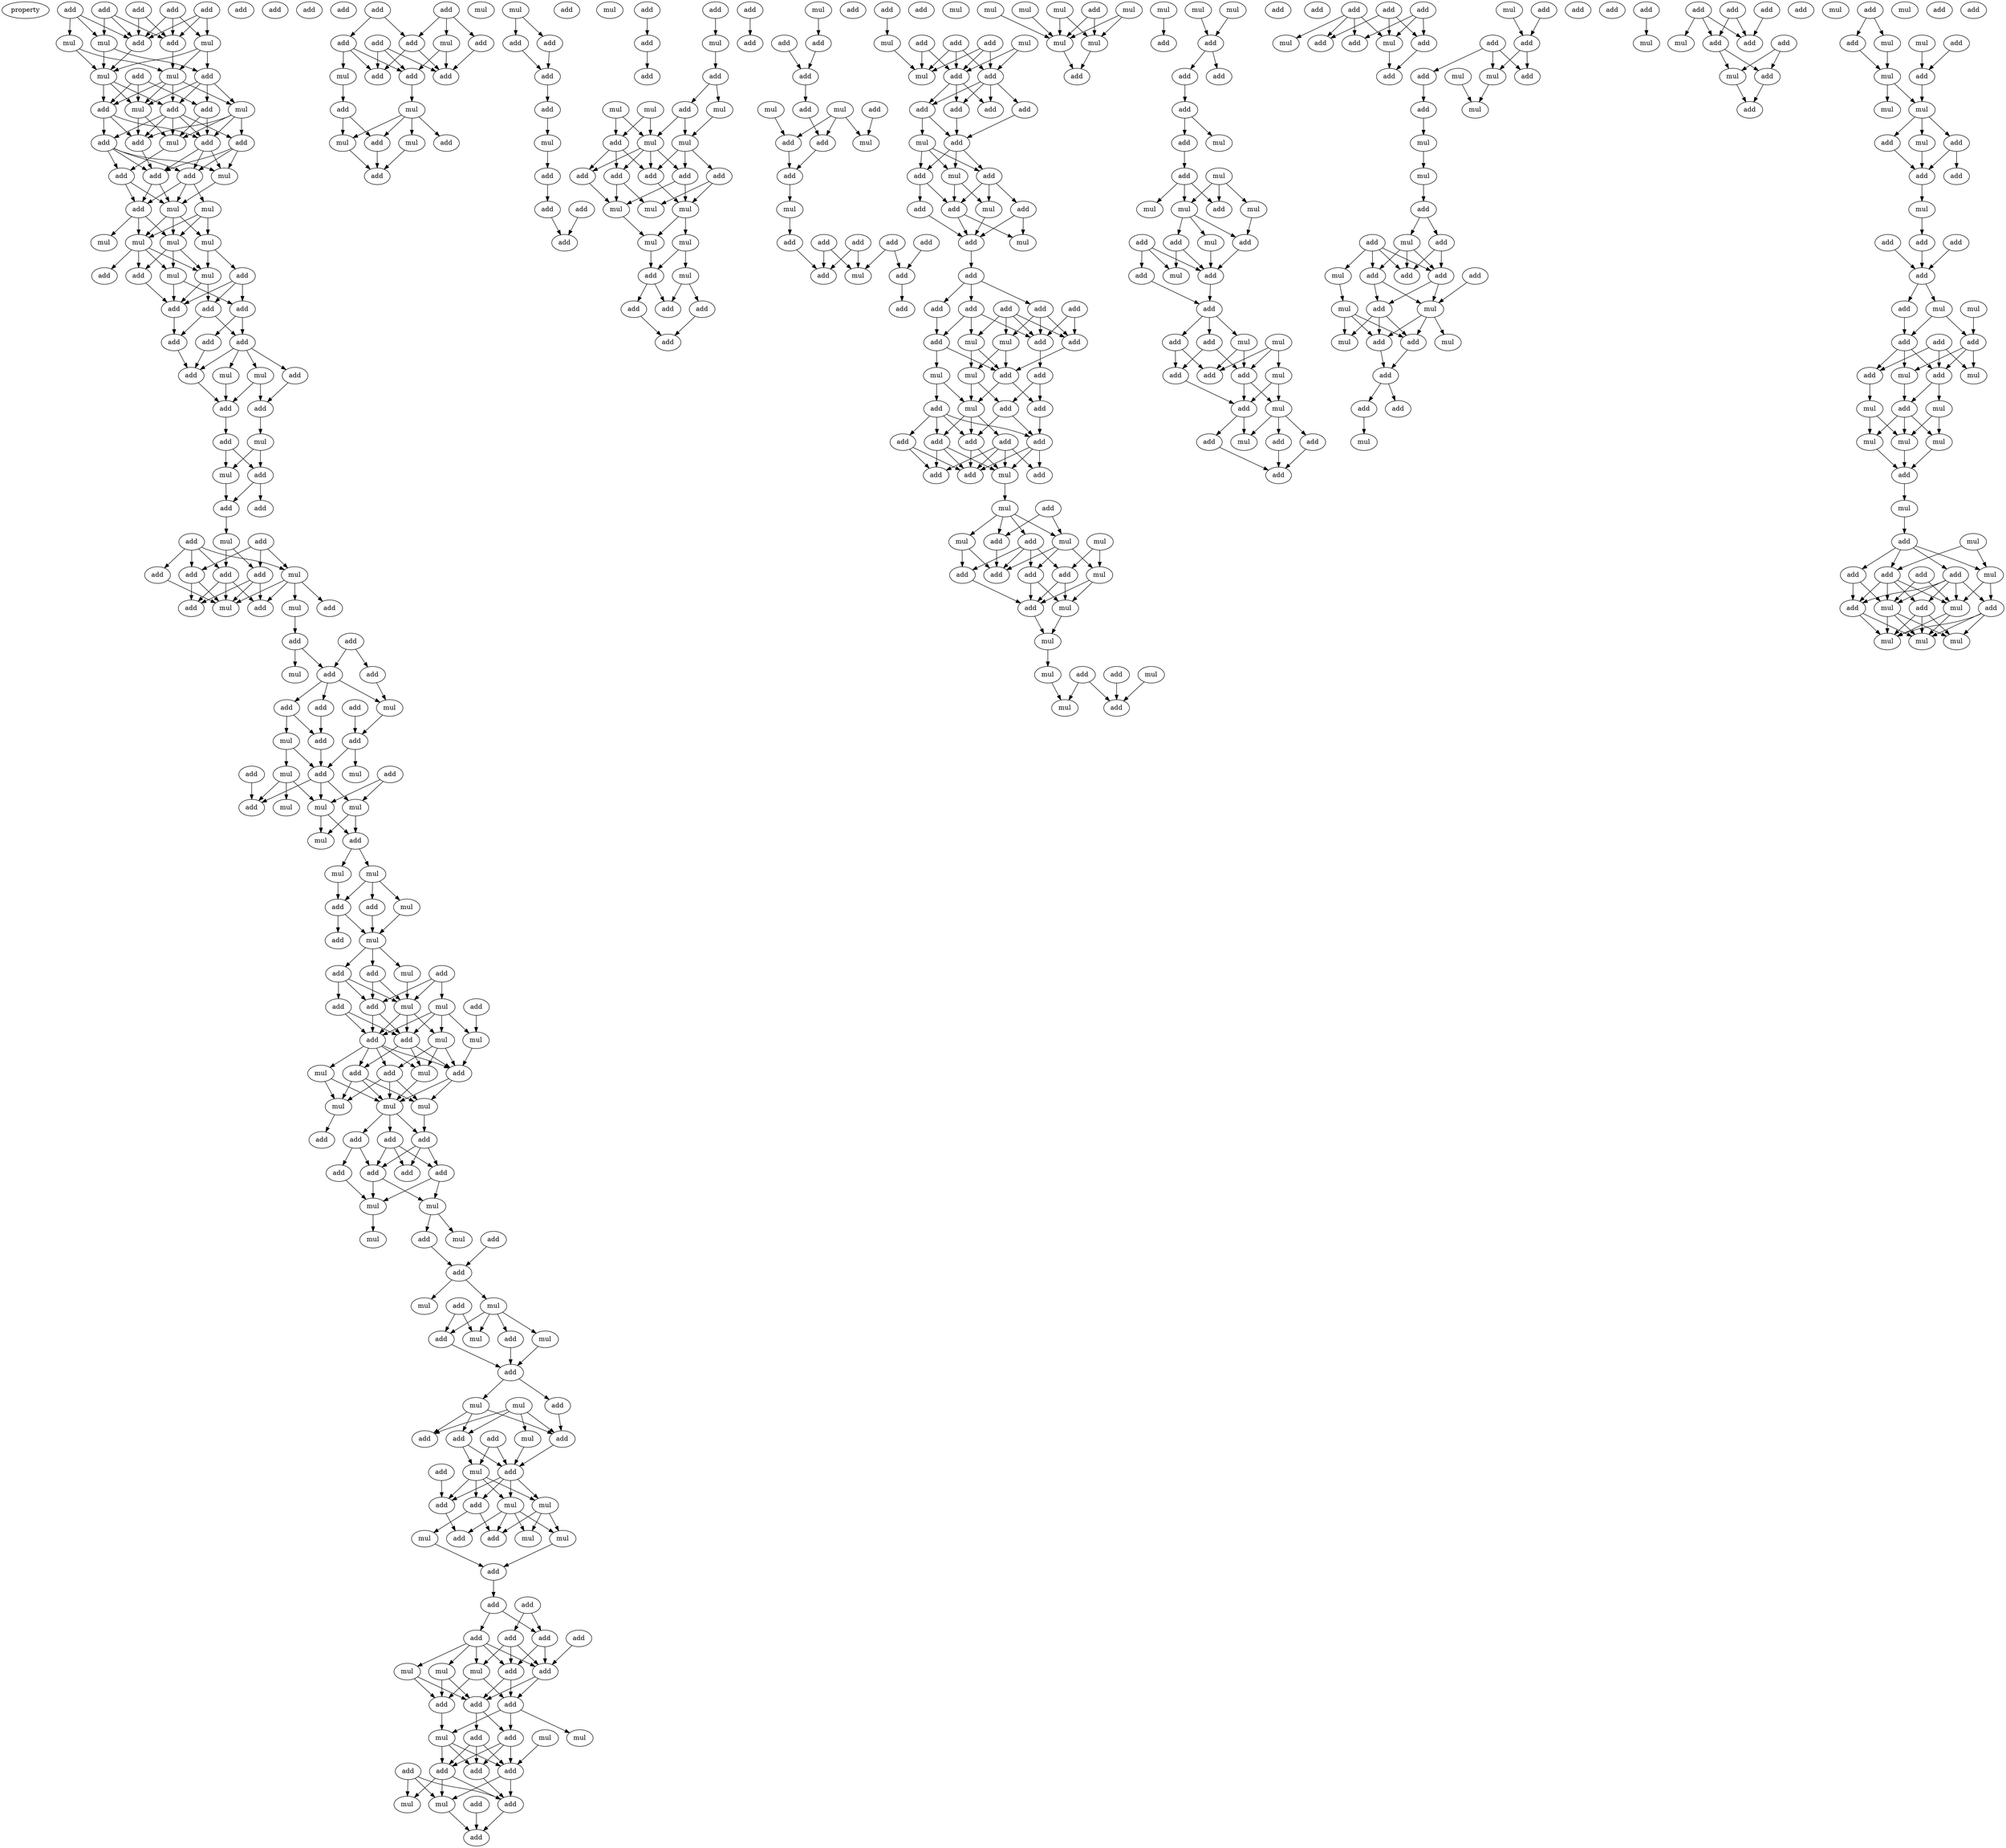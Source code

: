digraph {
    node [fontcolor=black]
    property [mul=2,lf=1.4]
    0 [ label = add ];
    1 [ label = add ];
    2 [ label = add ];
    3 [ label = add ];
    4 [ label = add ];
    5 [ label = mul ];
    6 [ label = add ];
    7 [ label = mul ];
    8 [ label = mul ];
    9 [ label = add ];
    10 [ label = add ];
    11 [ label = mul ];
    12 [ label = mul ];
    13 [ label = add ];
    14 [ label = mul ];
    15 [ label = add ];
    16 [ label = add ];
    17 [ label = mul ];
    18 [ label = add ];
    19 [ label = mul ];
    20 [ label = add ];
    21 [ label = add ];
    22 [ label = add ];
    23 [ label = add ];
    24 [ label = mul ];
    25 [ label = add ];
    26 [ label = add ];
    27 [ label = add ];
    28 [ label = add ];
    29 [ label = mul ];
    30 [ label = mul ];
    31 [ label = mul ];
    32 [ label = mul ];
    33 [ label = mul ];
    34 [ label = mul ];
    35 [ label = add ];
    36 [ label = mul ];
    37 [ label = add ];
    38 [ label = mul ];
    39 [ label = add ];
    40 [ label = add ];
    41 [ label = add ];
    42 [ label = add ];
    43 [ label = add ];
    44 [ label = add ];
    45 [ label = add ];
    46 [ label = add ];
    47 [ label = mul ];
    48 [ label = mul ];
    49 [ label = add ];
    50 [ label = add ];
    51 [ label = add ];
    52 [ label = mul ];
    53 [ label = add ];
    54 [ label = mul ];
    55 [ label = add ];
    56 [ label = add ];
    57 [ label = add ];
    58 [ label = mul ];
    59 [ label = add ];
    60 [ label = add ];
    61 [ label = add ];
    62 [ label = add ];
    63 [ label = mul ];
    64 [ label = add ];
    65 [ label = add ];
    66 [ label = add ];
    67 [ label = add ];
    68 [ label = mul ];
    69 [ label = mul ];
    70 [ label = add ];
    71 [ label = add ];
    72 [ label = add ];
    73 [ label = add ];
    74 [ label = add ];
    75 [ label = mul ];
    76 [ label = add ];
    77 [ label = add ];
    78 [ label = add ];
    79 [ label = mul ];
    80 [ label = add ];
    81 [ label = mul ];
    82 [ label = add ];
    83 [ label = add ];
    84 [ label = mul ];
    85 [ label = add ];
    86 [ label = mul ];
    87 [ label = add ];
    88 [ label = mul ];
    89 [ label = add ];
    90 [ label = mul ];
    91 [ label = mul ];
    92 [ label = mul ];
    93 [ label = add ];
    94 [ label = mul ];
    95 [ label = mul ];
    96 [ label = add ];
    97 [ label = add ];
    98 [ label = add ];
    99 [ label = mul ];
    100 [ label = add ];
    101 [ label = mul ];
    102 [ label = mul ];
    103 [ label = add ];
    104 [ label = add ];
    105 [ label = add ];
    106 [ label = add ];
    107 [ label = mul ];
    108 [ label = add ];
    109 [ label = add ];
    110 [ label = mul ];
    111 [ label = add ];
    112 [ label = mul ];
    113 [ label = mul ];
    114 [ label = add ];
    115 [ label = add ];
    116 [ label = add ];
    117 [ label = mul ];
    118 [ label = add ];
    119 [ label = mul ];
    120 [ label = add ];
    121 [ label = mul ];
    122 [ label = mul ];
    123 [ label = mul ];
    124 [ label = add ];
    125 [ label = add ];
    126 [ label = add ];
    127 [ label = add ];
    128 [ label = add ];
    129 [ label = add ];
    130 [ label = add ];
    131 [ label = add ];
    132 [ label = mul ];
    133 [ label = mul ];
    134 [ label = mul ];
    135 [ label = add ];
    136 [ label = mul ];
    137 [ label = add ];
    138 [ label = add ];
    139 [ label = add ];
    140 [ label = mul ];
    141 [ label = add ];
    142 [ label = mul ];
    143 [ label = mul ];
    144 [ label = add ];
    145 [ label = mul ];
    146 [ label = add ];
    147 [ label = add ];
    148 [ label = mul ];
    149 [ label = add ];
    150 [ label = mul ];
    151 [ label = add ];
    152 [ label = mul ];
    153 [ label = add ];
    154 [ label = add ];
    155 [ label = add ];
    156 [ label = add ];
    157 [ label = add ];
    158 [ label = mul ];
    159 [ label = add ];
    160 [ label = mul ];
    161 [ label = mul ];
    162 [ label = add ];
    163 [ label = mul ];
    164 [ label = add ];
    165 [ label = mul ];
    166 [ label = add ];
    167 [ label = mul ];
    168 [ label = add ];
    169 [ label = add ];
    170 [ label = add ];
    171 [ label = add ];
    172 [ label = add ];
    173 [ label = add ];
    174 [ label = add ];
    175 [ label = mul ];
    176 [ label = mul ];
    177 [ label = add ];
    178 [ label = add ];
    179 [ label = mul ];
    180 [ label = add ];
    181 [ label = add ];
    182 [ label = add ];
    183 [ label = mul ];
    184 [ label = mul ];
    185 [ label = add ];
    186 [ label = add ];
    187 [ label = mul ];
    188 [ label = add ];
    189 [ label = add ];
    190 [ label = add ];
    191 [ label = add ];
    192 [ label = add ];
    193 [ label = mul ];
    194 [ label = add ];
    195 [ label = add ];
    196 [ label = mul ];
    197 [ label = add ];
    198 [ label = add ];
    199 [ label = add ];
    200 [ label = add ];
    201 [ label = add ];
    202 [ label = add ];
    203 [ label = add ];
    204 [ label = mul ];
    205 [ label = mul ];
    206 [ label = add ];
    207 [ label = add ];
    208 [ label = add ];
    209 [ label = add ];
    210 [ label = mul ];
    211 [ label = add ];
    212 [ label = mul ];
    213 [ label = mul ];
    214 [ label = add ];
    215 [ label = mul ];
    216 [ label = add ];
    217 [ label = mul ];
    218 [ label = add ];
    219 [ label = add ];
    220 [ label = add ];
    221 [ label = add ];
    222 [ label = add ];
    223 [ label = mul ];
    224 [ label = add ];
    225 [ label = add ];
    226 [ label = add ];
    227 [ label = add ];
    228 [ label = mul ];
    229 [ label = add ];
    230 [ label = add ];
    231 [ label = mul ];
    232 [ label = add ];
    233 [ label = add ];
    234 [ label = add ];
    235 [ label = mul ];
    236 [ label = mul ];
    237 [ label = add ];
    238 [ label = mul ];
    239 [ label = add ];
    240 [ label = mul ];
    241 [ label = mul ];
    242 [ label = add ];
    243 [ label = add ];
    244 [ label = add ];
    245 [ label = add ];
    246 [ label = add ];
    247 [ label = mul ];
    248 [ label = mul ];
    249 [ label = mul ];
    250 [ label = mul ];
    251 [ label = mul ];
    252 [ label = add ];
    253 [ label = mul ];
    254 [ label = add ];
    255 [ label = add ];
    256 [ label = add ];
    257 [ label = add ];
    258 [ label = add ];
    259 [ label = add ];
    260 [ label = mul ];
    261 [ label = add ];
    262 [ label = add ];
    263 [ label = add ];
    264 [ label = add ];
    265 [ label = mul ];
    266 [ label = mul ];
    267 [ label = add ];
    268 [ label = add ];
    269 [ label = mul ];
    270 [ label = add ];
    271 [ label = add ];
    272 [ label = add ];
    273 [ label = mul ];
    274 [ label = add ];
    275 [ label = add ];
    276 [ label = add ];
    277 [ label = add ];
    278 [ label = add ];
    279 [ label = add ];
    280 [ label = add ];
    281 [ label = mul ];
    282 [ label = add ];
    283 [ label = add ];
    284 [ label = mul ];
    285 [ label = add ];
    286 [ label = add ];
    287 [ label = mul ];
    288 [ label = add ];
    289 [ label = add ];
    290 [ label = add ];
    291 [ label = mul ];
    292 [ label = add ];
    293 [ label = add ];
    294 [ label = add ];
    295 [ label = add ];
    296 [ label = mul ];
    297 [ label = add ];
    298 [ label = add ];
    299 [ label = add ];
    300 [ label = mul ];
    301 [ label = add ];
    302 [ label = add ];
    303 [ label = add ];
    304 [ label = mul ];
    305 [ label = add ];
    306 [ label = mul ];
    307 [ label = add ];
    308 [ label = add ];
    309 [ label = add ];
    310 [ label = add ];
    311 [ label = add ];
    312 [ label = add ];
    313 [ label = add ];
    314 [ label = mul ];
    315 [ label = mul ];
    316 [ label = add ];
    317 [ label = add ];
    318 [ label = add ];
    319 [ label = mul ];
    320 [ label = mul ];
    321 [ label = add ];
    322 [ label = add ];
    323 [ label = add ];
    324 [ label = mul ];
    325 [ label = add ];
    326 [ label = add ];
    327 [ label = add ];
    328 [ label = add ];
    329 [ label = add ];
    330 [ label = add ];
    331 [ label = add ];
    332 [ label = add ];
    333 [ label = add ];
    334 [ label = mul ];
    335 [ label = mul ];
    336 [ label = add ];
    337 [ label = mul ];
    338 [ label = mul ];
    339 [ label = add ];
    340 [ label = mul ];
    341 [ label = add ];
    342 [ label = mul ];
    343 [ label = add ];
    344 [ label = add ];
    345 [ label = add ];
    346 [ label = add ];
    347 [ label = mul ];
    348 [ label = add ];
    349 [ label = mul ];
    350 [ label = add ];
    351 [ label = add ];
    352 [ label = add ];
    353 [ label = mul ];
    354 [ label = mul ];
    355 [ label = add ];
    356 [ label = mul ];
    357 [ label = mul ];
    358 [ label = mul ];
    359 [ label = mul ];
    360 [ label = mul ];
    361 [ label = add ];
    362 [ label = mul ];
    363 [ label = mul ];
    364 [ label = mul ];
    365 [ label = mul ];
    366 [ label = add ];
    367 [ label = add ];
    368 [ label = mul ];
    369 [ label = mul ];
    370 [ label = add ];
    371 [ label = add ];
    372 [ label = add ];
    373 [ label = add ];
    374 [ label = add ];
    375 [ label = add ];
    376 [ label = add ];
    377 [ label = mul ];
    378 [ label = add ];
    379 [ label = mul ];
    380 [ label = mul ];
    381 [ label = mul ];
    382 [ label = mul ];
    383 [ label = add ];
    384 [ label = add ];
    385 [ label = add ];
    386 [ label = mul ];
    387 [ label = add ];
    388 [ label = add ];
    389 [ label = mul ];
    390 [ label = add ];
    391 [ label = add ];
    392 [ label = mul ];
    393 [ label = add ];
    394 [ label = add ];
    395 [ label = mul ];
    396 [ label = mul ];
    397 [ label = add ];
    398 [ label = add ];
    399 [ label = add ];
    400 [ label = mul ];
    401 [ label = add ];
    402 [ label = add ];
    403 [ label = add ];
    404 [ label = add ];
    405 [ label = mul ];
    406 [ label = add ];
    407 [ label = add ];
    408 [ label = add ];
    409 [ label = add ];
    410 [ label = mul ];
    411 [ label = add ];
    412 [ label = add ];
    413 [ label = add ];
    414 [ label = mul ];
    415 [ label = add ];
    416 [ label = mul ];
    417 [ label = add ];
    418 [ label = add ];
    419 [ label = add ];
    420 [ label = add ];
    421 [ label = mul ];
    422 [ label = add ];
    423 [ label = mul ];
    424 [ label = mul ];
    425 [ label = add ];
    426 [ label = add ];
    427 [ label = mul ];
    428 [ label = mul ];
    429 [ label = add ];
    430 [ label = add ];
    431 [ label = add ];
    432 [ label = mul ];
    433 [ label = add ];
    434 [ label = add ];
    435 [ label = add ];
    436 [ label = mul ];
    437 [ label = add ];
    438 [ label = add ];
    439 [ label = mul ];
    440 [ label = mul ];
    441 [ label = mul ];
    442 [ label = add ];
    443 [ label = add ];
    444 [ label = mul ];
    445 [ label = add ];
    446 [ label = add ];
    447 [ label = add ];
    448 [ label = add ];
    449 [ label = mul ];
    450 [ label = add ];
    451 [ label = mul ];
    452 [ label = add ];
    453 [ label = add ];
    454 [ label = add ];
    455 [ label = mul ];
    456 [ label = add ];
    457 [ label = add ];
    458 [ label = add ];
    459 [ label = add ];
    460 [ label = mul ];
    461 [ label = add ];
    462 [ label = mul ];
    463 [ label = add ];
    464 [ label = add ];
    465 [ label = mul ];
    466 [ label = add ];
    467 [ label = add ];
    468 [ label = mul ];
    469 [ label = mul ];
    470 [ label = add ];
    471 [ label = mul ];
    472 [ label = mul ];
    473 [ label = mul ];
    474 [ label = add ];
    475 [ label = add ];
    476 [ label = add ];
    477 [ label = mul ];
    478 [ label = add ];
    479 [ label = add ];
    480 [ label = mul ];
    481 [ label = add ];
    482 [ label = add ];
    483 [ label = add ];
    484 [ label = add ];
    485 [ label = mul ];
    486 [ label = add ];
    487 [ label = mul ];
    488 [ label = add ];
    489 [ label = add ];
    490 [ label = add ];
    491 [ label = mul ];
    492 [ label = add ];
    493 [ label = add ];
    494 [ label = mul ];
    495 [ label = mul ];
    496 [ label = add ];
    497 [ label = mul ];
    498 [ label = mul ];
    499 [ label = mul ];
    500 [ label = mul ];
    501 [ label = add ];
    502 [ label = add ];
    503 [ label = mul ];
    504 [ label = add ];
    505 [ label = mul ];
    506 [ label = add ];
    507 [ label = add ];
    508 [ label = mul ];
    509 [ label = add ];
    510 [ label = add ];
    511 [ label = mul ];
    512 [ label = add ];
    513 [ label = add ];
    514 [ label = mul ];
    515 [ label = add ];
    516 [ label = mul ];
    517 [ label = mul ];
    518 [ label = mul ];
    0 -> 5 [ name = 0 ];
    0 -> 8 [ name = 1 ];
    0 -> 9 [ name = 2 ];
    1 -> 6 [ name = 3 ];
    1 -> 9 [ name = 4 ];
    2 -> 6 [ name = 5 ];
    2 -> 7 [ name = 6 ];
    2 -> 9 [ name = 7 ];
    3 -> 6 [ name = 8 ];
    3 -> 7 [ name = 9 ];
    3 -> 9 [ name = 10 ];
    4 -> 6 [ name = 11 ];
    4 -> 8 [ name = 12 ];
    4 -> 9 [ name = 13 ];
    5 -> 11 [ name = 14 ];
    5 -> 12 [ name = 15 ];
    6 -> 12 [ name = 16 ];
    7 -> 11 [ name = 17 ];
    7 -> 12 [ name = 18 ];
    7 -> 13 [ name = 19 ];
    8 -> 11 [ name = 20 ];
    8 -> 13 [ name = 21 ];
    9 -> 11 [ name = 22 ];
    10 -> 14 [ name = 23 ];
    10 -> 15 [ name = 24 ];
    10 -> 16 [ name = 25 ];
    11 -> 14 [ name = 26 ];
    11 -> 15 [ name = 27 ];
    11 -> 18 [ name = 28 ];
    12 -> 14 [ name = 29 ];
    12 -> 15 [ name = 30 ];
    12 -> 17 [ name = 31 ];
    12 -> 18 [ name = 32 ];
    13 -> 14 [ name = 33 ];
    13 -> 16 [ name = 34 ];
    13 -> 17 [ name = 35 ];
    13 -> 18 [ name = 36 ];
    14 -> 19 [ name = 37 ];
    14 -> 21 [ name = 38 ];
    15 -> 21 [ name = 39 ];
    15 -> 22 [ name = 40 ];
    15 -> 23 [ name = 41 ];
    16 -> 19 [ name = 42 ];
    16 -> 22 [ name = 43 ];
    17 -> 19 [ name = 44 ];
    17 -> 20 [ name = 45 ];
    17 -> 21 [ name = 46 ];
    17 -> 22 [ name = 47 ];
    18 -> 19 [ name = 48 ];
    18 -> 20 [ name = 49 ];
    18 -> 21 [ name = 50 ];
    18 -> 22 [ name = 51 ];
    18 -> 23 [ name = 52 ];
    19 -> 26 [ name = 53 ];
    20 -> 24 [ name = 54 ];
    20 -> 25 [ name = 55 ];
    20 -> 27 [ name = 56 ];
    21 -> 27 [ name = 57 ];
    22 -> 24 [ name = 58 ];
    22 -> 25 [ name = 59 ];
    22 -> 27 [ name = 60 ];
    23 -> 24 [ name = 61 ];
    23 -> 25 [ name = 62 ];
    23 -> 26 [ name = 63 ];
    23 -> 27 [ name = 64 ];
    24 -> 29 [ name = 65 ];
    25 -> 28 [ name = 66 ];
    25 -> 29 [ name = 67 ];
    25 -> 30 [ name = 68 ];
    26 -> 28 [ name = 69 ];
    26 -> 29 [ name = 70 ];
    27 -> 28 [ name = 71 ];
    27 -> 29 [ name = 72 ];
    28 -> 32 [ name = 73 ];
    28 -> 33 [ name = 74 ];
    28 -> 34 [ name = 75 ];
    29 -> 31 [ name = 76 ];
    29 -> 33 [ name = 77 ];
    29 -> 34 [ name = 78 ];
    30 -> 31 [ name = 79 ];
    30 -> 33 [ name = 80 ];
    30 -> 34 [ name = 81 ];
    31 -> 36 [ name = 82 ];
    31 -> 39 [ name = 83 ];
    33 -> 35 [ name = 84 ];
    33 -> 36 [ name = 85 ];
    33 -> 37 [ name = 86 ];
    33 -> 38 [ name = 87 ];
    34 -> 36 [ name = 88 ];
    34 -> 37 [ name = 89 ];
    34 -> 38 [ name = 90 ];
    36 -> 40 [ name = 91 ];
    36 -> 41 [ name = 92 ];
    37 -> 41 [ name = 93 ];
    38 -> 41 [ name = 94 ];
    38 -> 42 [ name = 95 ];
    39 -> 40 [ name = 96 ];
    39 -> 41 [ name = 97 ];
    39 -> 42 [ name = 98 ];
    40 -> 43 [ name = 99 ];
    40 -> 44 [ name = 100 ];
    41 -> 44 [ name = 101 ];
    42 -> 43 [ name = 102 ];
    42 -> 45 [ name = 103 ];
    43 -> 46 [ name = 104 ];
    43 -> 47 [ name = 105 ];
    43 -> 48 [ name = 106 ];
    43 -> 49 [ name = 107 ];
    44 -> 46 [ name = 108 ];
    45 -> 46 [ name = 109 ];
    46 -> 51 [ name = 110 ];
    47 -> 51 [ name = 111 ];
    48 -> 50 [ name = 112 ];
    48 -> 51 [ name = 113 ];
    49 -> 50 [ name = 114 ];
    50 -> 52 [ name = 115 ];
    51 -> 53 [ name = 116 ];
    52 -> 54 [ name = 117 ];
    52 -> 55 [ name = 118 ];
    53 -> 54 [ name = 119 ];
    53 -> 55 [ name = 120 ];
    54 -> 57 [ name = 121 ];
    55 -> 56 [ name = 122 ];
    55 -> 57 [ name = 123 ];
    57 -> 58 [ name = 124 ];
    58 -> 64 [ name = 125 ];
    58 -> 65 [ name = 126 ];
    59 -> 61 [ name = 127 ];
    59 -> 62 [ name = 128 ];
    59 -> 63 [ name = 129 ];
    59 -> 64 [ name = 130 ];
    60 -> 62 [ name = 131 ];
    60 -> 63 [ name = 132 ];
    60 -> 65 [ name = 133 ];
    61 -> 68 [ name = 134 ];
    62 -> 66 [ name = 135 ];
    62 -> 68 [ name = 136 ];
    63 -> 67 [ name = 137 ];
    63 -> 68 [ name = 138 ];
    63 -> 69 [ name = 139 ];
    63 -> 70 [ name = 140 ];
    64 -> 66 [ name = 141 ];
    64 -> 68 [ name = 142 ];
    64 -> 70 [ name = 143 ];
    65 -> 66 [ name = 144 ];
    65 -> 68 [ name = 145 ];
    65 -> 70 [ name = 146 ];
    69 -> 71 [ name = 147 ];
    71 -> 74 [ name = 148 ];
    71 -> 75 [ name = 149 ];
    72 -> 73 [ name = 150 ];
    72 -> 74 [ name = 151 ];
    73 -> 79 [ name = 152 ];
    74 -> 76 [ name = 153 ];
    74 -> 78 [ name = 154 ];
    74 -> 79 [ name = 155 ];
    76 -> 81 [ name = 156 ];
    76 -> 82 [ name = 157 ];
    77 -> 80 [ name = 158 ];
    78 -> 82 [ name = 159 ];
    79 -> 80 [ name = 160 ];
    80 -> 85 [ name = 161 ];
    80 -> 86 [ name = 162 ];
    81 -> 84 [ name = 163 ];
    81 -> 85 [ name = 164 ];
    82 -> 85 [ name = 165 ];
    83 -> 88 [ name = 166 ];
    83 -> 91 [ name = 167 ];
    84 -> 88 [ name = 168 ];
    84 -> 89 [ name = 169 ];
    84 -> 90 [ name = 170 ];
    85 -> 88 [ name = 171 ];
    85 -> 89 [ name = 172 ];
    85 -> 91 [ name = 173 ];
    87 -> 89 [ name = 174 ];
    88 -> 92 [ name = 175 ];
    88 -> 93 [ name = 176 ];
    91 -> 92 [ name = 177 ];
    91 -> 93 [ name = 178 ];
    93 -> 94 [ name = 179 ];
    93 -> 95 [ name = 180 ];
    94 -> 97 [ name = 181 ];
    94 -> 98 [ name = 182 ];
    94 -> 99 [ name = 183 ];
    95 -> 97 [ name = 184 ];
    97 -> 100 [ name = 185 ];
    97 -> 101 [ name = 186 ];
    98 -> 101 [ name = 187 ];
    99 -> 101 [ name = 188 ];
    101 -> 102 [ name = 189 ];
    101 -> 103 [ name = 190 ];
    101 -> 106 [ name = 191 ];
    102 -> 107 [ name = 192 ];
    103 -> 107 [ name = 193 ];
    103 -> 108 [ name = 194 ];
    103 -> 111 [ name = 195 ];
    105 -> 107 [ name = 196 ];
    105 -> 108 [ name = 197 ];
    105 -> 110 [ name = 198 ];
    106 -> 107 [ name = 199 ];
    106 -> 108 [ name = 200 ];
    107 -> 112 [ name = 201 ];
    107 -> 114 [ name = 202 ];
    107 -> 115 [ name = 203 ];
    108 -> 114 [ name = 204 ];
    108 -> 115 [ name = 205 ];
    109 -> 113 [ name = 206 ];
    110 -> 112 [ name = 207 ];
    110 -> 113 [ name = 208 ];
    110 -> 114 [ name = 209 ];
    110 -> 115 [ name = 210 ];
    111 -> 114 [ name = 211 ];
    111 -> 115 [ name = 212 ];
    112 -> 116 [ name = 213 ];
    112 -> 117 [ name = 214 ];
    112 -> 118 [ name = 215 ];
    113 -> 118 [ name = 216 ];
    114 -> 116 [ name = 217 ];
    114 -> 117 [ name = 218 ];
    114 -> 118 [ name = 219 ];
    114 -> 119 [ name = 220 ];
    114 -> 120 [ name = 221 ];
    115 -> 117 [ name = 222 ];
    115 -> 118 [ name = 223 ];
    115 -> 120 [ name = 224 ];
    116 -> 121 [ name = 225 ];
    116 -> 122 [ name = 226 ];
    116 -> 123 [ name = 227 ];
    117 -> 121 [ name = 228 ];
    118 -> 121 [ name = 229 ];
    118 -> 123 [ name = 230 ];
    119 -> 121 [ name = 231 ];
    119 -> 122 [ name = 232 ];
    120 -> 121 [ name = 233 ];
    120 -> 122 [ name = 234 ];
    120 -> 123 [ name = 235 ];
    121 -> 125 [ name = 236 ];
    121 -> 126 [ name = 237 ];
    121 -> 127 [ name = 238 ];
    122 -> 124 [ name = 239 ];
    123 -> 125 [ name = 240 ];
    125 -> 128 [ name = 241 ];
    125 -> 129 [ name = 242 ];
    125 -> 131 [ name = 243 ];
    126 -> 130 [ name = 244 ];
    126 -> 131 [ name = 245 ];
    127 -> 128 [ name = 246 ];
    127 -> 129 [ name = 247 ];
    127 -> 131 [ name = 248 ];
    129 -> 132 [ name = 249 ];
    129 -> 133 [ name = 250 ];
    130 -> 132 [ name = 251 ];
    131 -> 132 [ name = 252 ];
    131 -> 133 [ name = 253 ];
    132 -> 134 [ name = 254 ];
    133 -> 135 [ name = 255 ];
    133 -> 136 [ name = 256 ];
    135 -> 139 [ name = 257 ];
    137 -> 139 [ name = 258 ];
    139 -> 140 [ name = 259 ];
    139 -> 142 [ name = 260 ];
    140 -> 143 [ name = 261 ];
    140 -> 144 [ name = 262 ];
    140 -> 145 [ name = 263 ];
    140 -> 146 [ name = 264 ];
    141 -> 143 [ name = 265 ];
    141 -> 144 [ name = 266 ];
    144 -> 147 [ name = 267 ];
    145 -> 147 [ name = 268 ];
    146 -> 147 [ name = 269 ];
    147 -> 148 [ name = 270 ];
    147 -> 149 [ name = 271 ];
    148 -> 151 [ name = 272 ];
    148 -> 153 [ name = 273 ];
    148 -> 154 [ name = 274 ];
    149 -> 153 [ name = 275 ];
    150 -> 151 [ name = 276 ];
    150 -> 152 [ name = 277 ];
    150 -> 153 [ name = 278 ];
    150 -> 154 [ name = 279 ];
    151 -> 156 [ name = 280 ];
    151 -> 158 [ name = 281 ];
    152 -> 156 [ name = 282 ];
    153 -> 156 [ name = 283 ];
    155 -> 156 [ name = 284 ];
    155 -> 158 [ name = 285 ];
    156 -> 159 [ name = 286 ];
    156 -> 160 [ name = 287 ];
    156 -> 161 [ name = 288 ];
    156 -> 162 [ name = 289 ];
    157 -> 159 [ name = 290 ];
    158 -> 159 [ name = 291 ];
    158 -> 160 [ name = 292 ];
    158 -> 161 [ name = 293 ];
    158 -> 162 [ name = 294 ];
    159 -> 164 [ name = 295 ];
    160 -> 163 [ name = 296 ];
    160 -> 165 [ name = 297 ];
    160 -> 166 [ name = 298 ];
    161 -> 163 [ name = 299 ];
    161 -> 164 [ name = 300 ];
    161 -> 165 [ name = 301 ];
    161 -> 166 [ name = 302 ];
    162 -> 166 [ name = 303 ];
    162 -> 167 [ name = 304 ];
    163 -> 168 [ name = 305 ];
    167 -> 168 [ name = 306 ];
    168 -> 169 [ name = 307 ];
    169 -> 171 [ name = 308 ];
    169 -> 173 [ name = 309 ];
    170 -> 173 [ name = 310 ];
    170 -> 174 [ name = 311 ];
    171 -> 175 [ name = 312 ];
    171 -> 176 [ name = 313 ];
    171 -> 177 [ name = 314 ];
    171 -> 178 [ name = 315 ];
    171 -> 179 [ name = 316 ];
    172 -> 177 [ name = 317 ];
    173 -> 177 [ name = 318 ];
    173 -> 178 [ name = 319 ];
    174 -> 176 [ name = 320 ];
    174 -> 177 [ name = 321 ];
    174 -> 178 [ name = 322 ];
    175 -> 180 [ name = 323 ];
    175 -> 181 [ name = 324 ];
    176 -> 180 [ name = 325 ];
    176 -> 182 [ name = 326 ];
    177 -> 181 [ name = 327 ];
    177 -> 182 [ name = 328 ];
    178 -> 181 [ name = 329 ];
    178 -> 182 [ name = 330 ];
    179 -> 180 [ name = 331 ];
    179 -> 181 [ name = 332 ];
    180 -> 184 [ name = 333 ];
    181 -> 185 [ name = 334 ];
    181 -> 186 [ name = 335 ];
    182 -> 184 [ name = 336 ];
    182 -> 185 [ name = 337 ];
    182 -> 187 [ name = 338 ];
    183 -> 188 [ name = 339 ];
    184 -> 188 [ name = 340 ];
    184 -> 189 [ name = 341 ];
    184 -> 191 [ name = 342 ];
    185 -> 188 [ name = 343 ];
    185 -> 189 [ name = 344 ];
    185 -> 191 [ name = 345 ];
    186 -> 188 [ name = 346 ];
    186 -> 189 [ name = 347 ];
    186 -> 191 [ name = 348 ];
    188 -> 193 [ name = 349 ];
    188 -> 195 [ name = 350 ];
    189 -> 195 [ name = 351 ];
    190 -> 193 [ name = 352 ];
    190 -> 195 [ name = 353 ];
    190 -> 196 [ name = 354 ];
    191 -> 193 [ name = 355 ];
    191 -> 195 [ name = 356 ];
    191 -> 196 [ name = 357 ];
    193 -> 197 [ name = 358 ];
    194 -> 197 [ name = 359 ];
    195 -> 197 [ name = 360 ];
    198 -> 200 [ name = 361 ];
    198 -> 203 [ name = 362 ];
    199 -> 202 [ name = 363 ];
    199 -> 203 [ name = 364 ];
    199 -> 204 [ name = 365 ];
    200 -> 205 [ name = 366 ];
    200 -> 206 [ name = 367 ];
    200 -> 208 [ name = 368 ];
    201 -> 206 [ name = 369 ];
    201 -> 207 [ name = 370 ];
    201 -> 208 [ name = 371 ];
    202 -> 207 [ name = 372 ];
    203 -> 207 [ name = 373 ];
    203 -> 208 [ name = 374 ];
    204 -> 206 [ name = 375 ];
    204 -> 207 [ name = 376 ];
    205 -> 209 [ name = 377 ];
    206 -> 210 [ name = 378 ];
    209 -> 211 [ name = 379 ];
    209 -> 213 [ name = 380 ];
    210 -> 211 [ name = 381 ];
    210 -> 213 [ name = 382 ];
    210 -> 214 [ name = 383 ];
    210 -> 215 [ name = 384 ];
    211 -> 216 [ name = 385 ];
    213 -> 216 [ name = 386 ];
    215 -> 216 [ name = 387 ];
    217 -> 219 [ name = 388 ];
    217 -> 220 [ name = 389 ];
    219 -> 221 [ name = 390 ];
    220 -> 221 [ name = 391 ];
    221 -> 222 [ name = 392 ];
    222 -> 223 [ name = 393 ];
    223 -> 224 [ name = 394 ];
    224 -> 226 [ name = 395 ];
    225 -> 227 [ name = 396 ];
    226 -> 227 [ name = 397 ];
    229 -> 232 [ name = 398 ];
    230 -> 231 [ name = 399 ];
    231 -> 233 [ name = 400 ];
    232 -> 234 [ name = 401 ];
    233 -> 237 [ name = 402 ];
    233 -> 238 [ name = 403 ];
    235 -> 239 [ name = 404 ];
    235 -> 241 [ name = 405 ];
    236 -> 239 [ name = 406 ];
    236 -> 241 [ name = 407 ];
    237 -> 240 [ name = 408 ];
    237 -> 241 [ name = 409 ];
    238 -> 240 [ name = 410 ];
    239 -> 242 [ name = 411 ];
    239 -> 243 [ name = 412 ];
    239 -> 246 [ name = 413 ];
    240 -> 244 [ name = 414 ];
    240 -> 245 [ name = 415 ];
    240 -> 246 [ name = 416 ];
    241 -> 242 [ name = 417 ];
    241 -> 243 [ name = 418 ];
    241 -> 244 [ name = 419 ];
    241 -> 246 [ name = 420 ];
    242 -> 247 [ name = 421 ];
    242 -> 248 [ name = 422 ];
    243 -> 248 [ name = 423 ];
    244 -> 248 [ name = 424 ];
    244 -> 249 [ name = 425 ];
    245 -> 247 [ name = 426 ];
    245 -> 249 [ name = 427 ];
    246 -> 249 [ name = 428 ];
    248 -> 251 [ name = 429 ];
    249 -> 250 [ name = 430 ];
    249 -> 251 [ name = 431 ];
    250 -> 252 [ name = 432 ];
    250 -> 253 [ name = 433 ];
    251 -> 252 [ name = 434 ];
    252 -> 255 [ name = 435 ];
    252 -> 256 [ name = 436 ];
    253 -> 254 [ name = 437 ];
    253 -> 256 [ name = 438 ];
    254 -> 257 [ name = 439 ];
    255 -> 257 [ name = 440 ];
    258 -> 259 [ name = 441 ];
    260 -> 263 [ name = 442 ];
    262 -> 264 [ name = 443 ];
    263 -> 264 [ name = 444 ];
    264 -> 267 [ name = 445 ];
    265 -> 271 [ name = 446 ];
    266 -> 269 [ name = 447 ];
    266 -> 270 [ name = 448 ];
    266 -> 271 [ name = 449 ];
    267 -> 270 [ name = 450 ];
    268 -> 269 [ name = 451 ];
    270 -> 272 [ name = 452 ];
    271 -> 272 [ name = 453 ];
    272 -> 273 [ name = 454 ];
    273 -> 276 [ name = 455 ];
    274 -> 279 [ name = 456 ];
    274 -> 281 [ name = 457 ];
    275 -> 280 [ name = 458 ];
    275 -> 281 [ name = 459 ];
    276 -> 279 [ name = 460 ];
    277 -> 279 [ name = 461 ];
    277 -> 281 [ name = 462 ];
    278 -> 280 [ name = 463 ];
    280 -> 282 [ name = 464 ];
    283 -> 284 [ name = 465 ];
    284 -> 291 [ name = 466 ];
    285 -> 289 [ name = 467 ];
    285 -> 290 [ name = 468 ];
    285 -> 291 [ name = 469 ];
    286 -> 289 [ name = 470 ];
    286 -> 291 [ name = 471 ];
    287 -> 289 [ name = 472 ];
    287 -> 290 [ name = 473 ];
    288 -> 289 [ name = 474 ];
    288 -> 290 [ name = 475 ];
    288 -> 291 [ name = 476 ];
    289 -> 292 [ name = 477 ];
    289 -> 293 [ name = 478 ];
    289 -> 295 [ name = 479 ];
    290 -> 292 [ name = 480 ];
    290 -> 293 [ name = 481 ];
    290 -> 294 [ name = 482 ];
    290 -> 295 [ name = 483 ];
    293 -> 296 [ name = 484 ];
    293 -> 297 [ name = 485 ];
    294 -> 297 [ name = 486 ];
    295 -> 297 [ name = 487 ];
    296 -> 298 [ name = 488 ];
    296 -> 299 [ name = 489 ];
    296 -> 300 [ name = 490 ];
    297 -> 298 [ name = 491 ];
    297 -> 299 [ name = 492 ];
    297 -> 300 [ name = 493 ];
    298 -> 301 [ name = 494 ];
    298 -> 302 [ name = 495 ];
    299 -> 302 [ name = 496 ];
    299 -> 303 [ name = 497 ];
    299 -> 304 [ name = 498 ];
    300 -> 302 [ name = 499 ];
    300 -> 304 [ name = 500 ];
    301 -> 305 [ name = 501 ];
    302 -> 305 [ name = 502 ];
    302 -> 306 [ name = 503 ];
    303 -> 305 [ name = 504 ];
    303 -> 306 [ name = 505 ];
    304 -> 305 [ name = 506 ];
    305 -> 307 [ name = 507 ];
    307 -> 309 [ name = 508 ];
    307 -> 310 [ name = 509 ];
    307 -> 311 [ name = 510 ];
    308 -> 314 [ name = 511 ];
    308 -> 315 [ name = 512 ];
    308 -> 316 [ name = 513 ];
    308 -> 317 [ name = 514 ];
    309 -> 313 [ name = 515 ];
    309 -> 315 [ name = 516 ];
    309 -> 316 [ name = 517 ];
    310 -> 314 [ name = 518 ];
    310 -> 316 [ name = 519 ];
    310 -> 317 [ name = 520 ];
    311 -> 313 [ name = 521 ];
    312 -> 316 [ name = 522 ];
    312 -> 317 [ name = 523 ];
    313 -> 318 [ name = 524 ];
    313 -> 319 [ name = 525 ];
    314 -> 318 [ name = 526 ];
    314 -> 320 [ name = 527 ];
    315 -> 318 [ name = 528 ];
    315 -> 320 [ name = 529 ];
    316 -> 321 [ name = 530 ];
    317 -> 318 [ name = 531 ];
    318 -> 324 [ name = 532 ];
    318 -> 325 [ name = 533 ];
    319 -> 323 [ name = 534 ];
    319 -> 324 [ name = 535 ];
    320 -> 322 [ name = 536 ];
    320 -> 324 [ name = 537 ];
    321 -> 322 [ name = 538 ];
    321 -> 325 [ name = 539 ];
    322 -> 326 [ name = 540 ];
    322 -> 327 [ name = 541 ];
    323 -> 326 [ name = 542 ];
    323 -> 327 [ name = 543 ];
    323 -> 328 [ name = 544 ];
    323 -> 329 [ name = 545 ];
    324 -> 326 [ name = 546 ];
    324 -> 329 [ name = 547 ];
    324 -> 330 [ name = 548 ];
    325 -> 327 [ name = 549 ];
    326 -> 333 [ name = 550 ];
    326 -> 334 [ name = 551 ];
    327 -> 332 [ name = 552 ];
    327 -> 333 [ name = 553 ];
    327 -> 334 [ name = 554 ];
    328 -> 331 [ name = 555 ];
    328 -> 333 [ name = 556 ];
    329 -> 331 [ name = 557 ];
    329 -> 333 [ name = 558 ];
    329 -> 334 [ name = 559 ];
    330 -> 331 [ name = 560 ];
    330 -> 332 [ name = 561 ];
    330 -> 333 [ name = 562 ];
    330 -> 334 [ name = 563 ];
    334 -> 335 [ name = 564 ];
    335 -> 338 [ name = 565 ];
    335 -> 339 [ name = 566 ];
    335 -> 340 [ name = 567 ];
    335 -> 341 [ name = 568 ];
    336 -> 338 [ name = 569 ];
    336 -> 339 [ name = 570 ];
    337 -> 342 [ name = 571 ];
    337 -> 343 [ name = 572 ];
    338 -> 342 [ name = 573 ];
    338 -> 344 [ name = 574 ];
    338 -> 345 [ name = 575 ];
    339 -> 344 [ name = 576 ];
    340 -> 344 [ name = 577 ];
    340 -> 346 [ name = 578 ];
    341 -> 343 [ name = 579 ];
    341 -> 344 [ name = 580 ];
    341 -> 345 [ name = 581 ];
    341 -> 346 [ name = 582 ];
    342 -> 347 [ name = 583 ];
    342 -> 348 [ name = 584 ];
    343 -> 347 [ name = 585 ];
    343 -> 348 [ name = 586 ];
    345 -> 347 [ name = 587 ];
    345 -> 348 [ name = 588 ];
    346 -> 348 [ name = 589 ];
    347 -> 349 [ name = 590 ];
    348 -> 349 [ name = 591 ];
    349 -> 353 [ name = 592 ];
    351 -> 355 [ name = 593 ];
    351 -> 356 [ name = 594 ];
    352 -> 355 [ name = 595 ];
    353 -> 356 [ name = 596 ];
    354 -> 355 [ name = 597 ];
    358 -> 363 [ name = 598 ];
    358 -> 364 [ name = 599 ];
    359 -> 363 [ name = 600 ];
    360 -> 363 [ name = 601 ];
    361 -> 363 [ name = 602 ];
    361 -> 364 [ name = 603 ];
    362 -> 363 [ name = 604 ];
    362 -> 364 [ name = 605 ];
    363 -> 366 [ name = 606 ];
    364 -> 366 [ name = 607 ];
    365 -> 367 [ name = 608 ];
    368 -> 370 [ name = 609 ];
    369 -> 370 [ name = 610 ];
    370 -> 372 [ name = 611 ];
    370 -> 373 [ name = 612 ];
    372 -> 374 [ name = 613 ];
    374 -> 376 [ name = 614 ];
    374 -> 377 [ name = 615 ];
    376 -> 378 [ name = 616 ];
    378 -> 380 [ name = 617 ];
    378 -> 382 [ name = 618 ];
    378 -> 383 [ name = 619 ];
    379 -> 381 [ name = 620 ];
    379 -> 382 [ name = 621 ];
    379 -> 383 [ name = 622 ];
    381 -> 387 [ name = 623 ];
    382 -> 384 [ name = 624 ];
    382 -> 386 [ name = 625 ];
    382 -> 387 [ name = 626 ];
    384 -> 389 [ name = 627 ];
    384 -> 390 [ name = 628 ];
    385 -> 388 [ name = 629 ];
    385 -> 389 [ name = 630 ];
    385 -> 390 [ name = 631 ];
    386 -> 390 [ name = 632 ];
    387 -> 390 [ name = 633 ];
    388 -> 391 [ name = 634 ];
    390 -> 391 [ name = 635 ];
    391 -> 393 [ name = 636 ];
    391 -> 394 [ name = 637 ];
    391 -> 395 [ name = 638 ];
    392 -> 396 [ name = 639 ];
    392 -> 397 [ name = 640 ];
    392 -> 398 [ name = 641 ];
    393 -> 398 [ name = 642 ];
    393 -> 399 [ name = 643 ];
    394 -> 397 [ name = 644 ];
    394 -> 399 [ name = 645 ];
    395 -> 397 [ name = 646 ];
    395 -> 398 [ name = 647 ];
    396 -> 400 [ name = 648 ];
    396 -> 401 [ name = 649 ];
    398 -> 400 [ name = 650 ];
    398 -> 401 [ name = 651 ];
    399 -> 401 [ name = 652 ];
    400 -> 402 [ name = 653 ];
    400 -> 403 [ name = 654 ];
    400 -> 405 [ name = 655 ];
    401 -> 404 [ name = 656 ];
    401 -> 405 [ name = 657 ];
    402 -> 406 [ name = 658 ];
    403 -> 406 [ name = 659 ];
    404 -> 406 [ name = 660 ];
    407 -> 410 [ name = 661 ];
    407 -> 411 [ name = 662 ];
    407 -> 412 [ name = 663 ];
    407 -> 414 [ name = 664 ];
    408 -> 411 [ name = 665 ];
    408 -> 413 [ name = 666 ];
    408 -> 414 [ name = 667 ];
    409 -> 412 [ name = 668 ];
    409 -> 413 [ name = 669 ];
    409 -> 414 [ name = 670 ];
    413 -> 415 [ name = 671 ];
    414 -> 415 [ name = 672 ];
    416 -> 419 [ name = 673 ];
    417 -> 419 [ name = 674 ];
    418 -> 420 [ name = 675 ];
    418 -> 421 [ name = 676 ];
    418 -> 422 [ name = 677 ];
    419 -> 421 [ name = 678 ];
    419 -> 422 [ name = 679 ];
    420 -> 425 [ name = 680 ];
    421 -> 424 [ name = 681 ];
    423 -> 424 [ name = 682 ];
    425 -> 427 [ name = 683 ];
    427 -> 428 [ name = 684 ];
    428 -> 429 [ name = 685 ];
    429 -> 430 [ name = 686 ];
    429 -> 432 [ name = 687 ];
    430 -> 433 [ name = 688 ];
    430 -> 434 [ name = 689 ];
    431 -> 433 [ name = 690 ];
    431 -> 434 [ name = 691 ];
    431 -> 435 [ name = 692 ];
    431 -> 436 [ name = 693 ];
    432 -> 433 [ name = 694 ];
    432 -> 434 [ name = 695 ];
    432 -> 435 [ name = 696 ];
    434 -> 438 [ name = 697 ];
    434 -> 440 [ name = 698 ];
    435 -> 438 [ name = 699 ];
    435 -> 440 [ name = 700 ];
    436 -> 439 [ name = 701 ];
    437 -> 440 [ name = 702 ];
    438 -> 442 [ name = 703 ];
    438 -> 443 [ name = 704 ];
    438 -> 444 [ name = 705 ];
    439 -> 442 [ name = 706 ];
    439 -> 443 [ name = 707 ];
    439 -> 444 [ name = 708 ];
    440 -> 441 [ name = 709 ];
    440 -> 442 [ name = 710 ];
    440 -> 443 [ name = 711 ];
    442 -> 445 [ name = 712 ];
    443 -> 445 [ name = 713 ];
    445 -> 447 [ name = 714 ];
    445 -> 448 [ name = 715 ];
    447 -> 449 [ name = 716 ];
    450 -> 451 [ name = 717 ];
    452 -> 455 [ name = 718 ];
    452 -> 456 [ name = 719 ];
    452 -> 459 [ name = 720 ];
    453 -> 456 [ name = 721 ];
    453 -> 459 [ name = 722 ];
    454 -> 456 [ name = 723 ];
    457 -> 460 [ name = 724 ];
    457 -> 461 [ name = 725 ];
    459 -> 460 [ name = 726 ];
    459 -> 461 [ name = 727 ];
    460 -> 464 [ name = 728 ];
    461 -> 464 [ name = 729 ];
    463 -> 467 [ name = 730 ];
    463 -> 468 [ name = 731 ];
    465 -> 470 [ name = 732 ];
    466 -> 470 [ name = 733 ];
    467 -> 469 [ name = 734 ];
    468 -> 469 [ name = 735 ];
    469 -> 471 [ name = 736 ];
    469 -> 472 [ name = 737 ];
    470 -> 471 [ name = 738 ];
    471 -> 473 [ name = 739 ];
    471 -> 474 [ name = 740 ];
    471 -> 475 [ name = 741 ];
    473 -> 476 [ name = 742 ];
    474 -> 476 [ name = 743 ];
    474 -> 478 [ name = 744 ];
    475 -> 476 [ name = 745 ];
    476 -> 480 [ name = 746 ];
    480 -> 482 [ name = 747 ];
    481 -> 484 [ name = 748 ];
    482 -> 484 [ name = 749 ];
    483 -> 484 [ name = 750 ];
    484 -> 485 [ name = 751 ];
    484 -> 486 [ name = 752 ];
    485 -> 488 [ name = 753 ];
    485 -> 489 [ name = 754 ];
    486 -> 488 [ name = 755 ];
    487 -> 489 [ name = 756 ];
    488 -> 491 [ name = 757 ];
    488 -> 492 [ name = 758 ];
    488 -> 493 [ name = 759 ];
    489 -> 491 [ name = 760 ];
    489 -> 493 [ name = 761 ];
    489 -> 494 [ name = 762 ];
    490 -> 492 [ name = 763 ];
    490 -> 493 [ name = 764 ];
    490 -> 494 [ name = 765 ];
    491 -> 496 [ name = 766 ];
    492 -> 495 [ name = 767 ];
    493 -> 496 [ name = 768 ];
    493 -> 497 [ name = 769 ];
    495 -> 498 [ name = 770 ];
    495 -> 499 [ name = 771 ];
    496 -> 498 [ name = 772 ];
    496 -> 499 [ name = 773 ];
    496 -> 500 [ name = 774 ];
    497 -> 499 [ name = 775 ];
    497 -> 500 [ name = 776 ];
    498 -> 502 [ name = 777 ];
    499 -> 502 [ name = 778 ];
    500 -> 502 [ name = 779 ];
    502 -> 503 [ name = 780 ];
    503 -> 504 [ name = 781 ];
    504 -> 506 [ name = 782 ];
    504 -> 508 [ name = 783 ];
    504 -> 509 [ name = 784 ];
    504 -> 510 [ name = 785 ];
    505 -> 508 [ name = 786 ];
    505 -> 510 [ name = 787 ];
    506 -> 511 [ name = 788 ];
    506 -> 512 [ name = 789 ];
    506 -> 513 [ name = 790 ];
    506 -> 514 [ name = 791 ];
    506 -> 515 [ name = 792 ];
    507 -> 511 [ name = 793 ];
    507 -> 514 [ name = 794 ];
    508 -> 512 [ name = 795 ];
    508 -> 514 [ name = 796 ];
    509 -> 511 [ name = 797 ];
    509 -> 513 [ name = 798 ];
    510 -> 511 [ name = 799 ];
    510 -> 513 [ name = 800 ];
    510 -> 514 [ name = 801 ];
    510 -> 515 [ name = 802 ];
    511 -> 516 [ name = 803 ];
    511 -> 517 [ name = 804 ];
    511 -> 518 [ name = 805 ];
    512 -> 516 [ name = 806 ];
    512 -> 517 [ name = 807 ];
    512 -> 518 [ name = 808 ];
    513 -> 516 [ name = 809 ];
    513 -> 517 [ name = 810 ];
    514 -> 516 [ name = 811 ];
    514 -> 517 [ name = 812 ];
    515 -> 516 [ name = 813 ];
    515 -> 517 [ name = 814 ];
    515 -> 518 [ name = 815 ];
}
